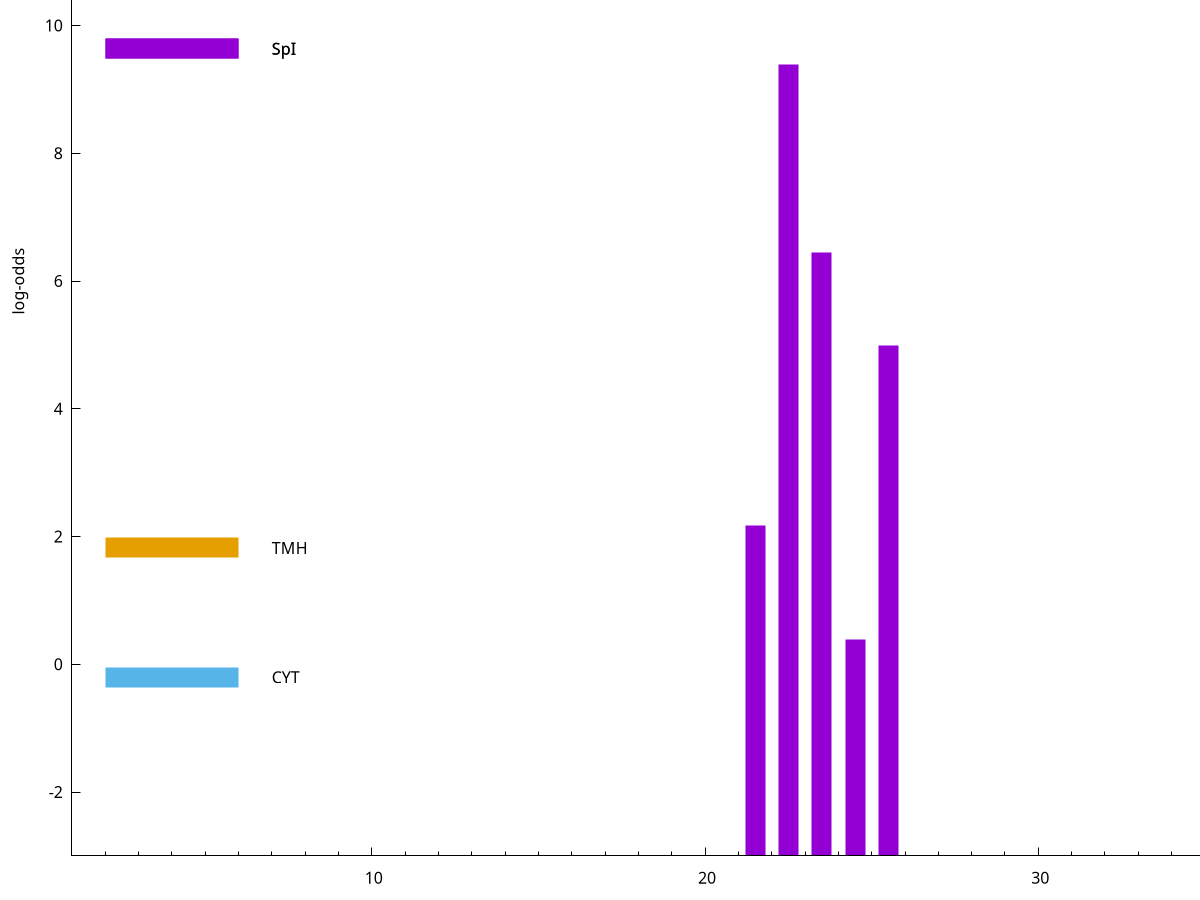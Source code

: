 set title "LipoP predictions for SRR4017833.gff"
set size 2., 1.4
set xrange [1:70] 
set mxtics 10
set yrange [-3:15]
set y2range [0:18]
set ylabel "log-odds"
set term postscript eps color solid "Helvetica" 30
set output "SRR4017833.gff186.eps"
set arrow from 2,9.63697 to 6,9.63697 nohead lt 1 lw 20
set label "SpI" at 7,9.63697
set arrow from 2,1.82278 to 6,1.82278 nohead lt 4 lw 20
set label "TMH" at 7,1.82278
set arrow from 2,-0.200913 to 6,-0.200913 nohead lt 3 lw 20
set label "CYT" at 7,-0.200913
set arrow from 2,9.63697 to 6,9.63697 nohead lt 1 lw 20
set label "SpI" at 7,9.63697
# NOTE: The scores below are the log-odds scores with the threshold
# NOTE: subtracted (a hack to make gnuplot make the histogram all
# NOTE: look nice).
plot "-" axes x1y2 title "" with impulses lt 1 lw 20
22.500000 12.391060
23.500000 9.444040
25.500000 7.995330
21.500000 5.168240
24.500000 3.381478
e
exit
